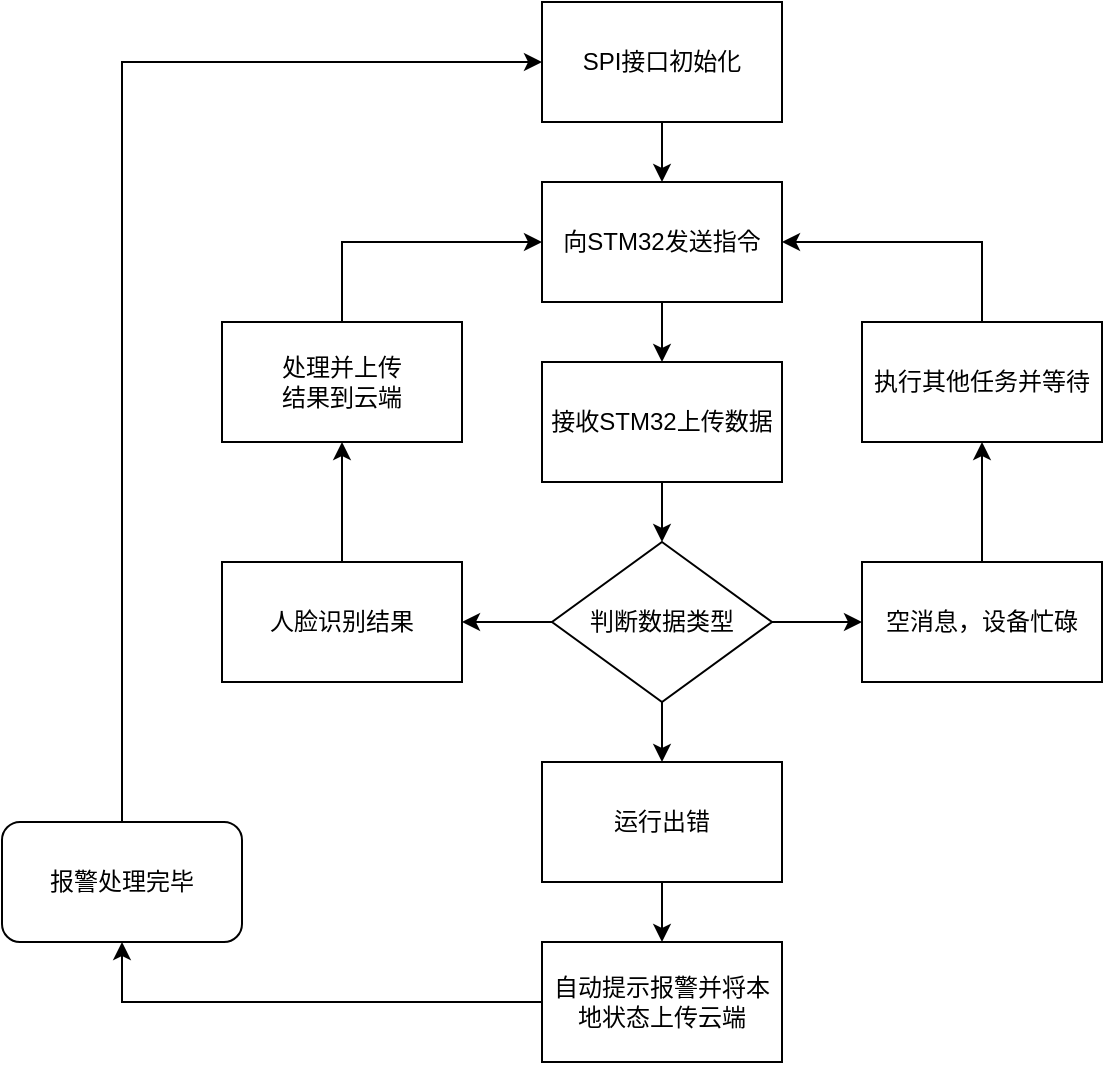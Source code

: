<mxfile>
    <diagram id="_OS8Tmdw08sVXQ2wZEQA" name="第 1 页">
        <mxGraphModel dx="990" dy="585" grid="1" gridSize="10" guides="1" tooltips="1" connect="1" arrows="1" fold="1" page="1" pageScale="1" pageWidth="827" pageHeight="1169" math="0" shadow="0">
            <root>
                <mxCell id="0"/>
                <mxCell id="1" parent="0"/>
                <mxCell id="6" style="edgeStyle=orthogonalEdgeStyle;rounded=0;orthogonalLoop=1;jettySize=auto;html=1;exitX=0.5;exitY=1;exitDx=0;exitDy=0;entryX=0.5;entryY=0;entryDx=0;entryDy=0;" parent="1" source="3" target="4" edge="1">
                    <mxGeometry relative="1" as="geometry"/>
                </mxCell>
                <mxCell id="3" value="SPI接口初始化" style="rounded=0;whiteSpace=wrap;html=1;" parent="1" vertex="1">
                    <mxGeometry x="380" y="380" width="120" height="60" as="geometry"/>
                </mxCell>
                <mxCell id="7" style="edgeStyle=orthogonalEdgeStyle;rounded=0;orthogonalLoop=1;jettySize=auto;html=1;exitX=0.5;exitY=1;exitDx=0;exitDy=0;entryX=0.5;entryY=0;entryDx=0;entryDy=0;" parent="1" source="4" target="5" edge="1">
                    <mxGeometry relative="1" as="geometry"/>
                </mxCell>
                <mxCell id="4" value="向STM32发送指令" style="rounded=0;whiteSpace=wrap;html=1;" parent="1" vertex="1">
                    <mxGeometry x="380" y="470" width="120" height="60" as="geometry"/>
                </mxCell>
                <mxCell id="14" style="edgeStyle=orthogonalEdgeStyle;rounded=0;orthogonalLoop=1;jettySize=auto;html=1;exitX=0.5;exitY=1;exitDx=0;exitDy=0;entryX=0.5;entryY=0;entryDx=0;entryDy=0;" parent="1" source="5" target="13" edge="1">
                    <mxGeometry relative="1" as="geometry"/>
                </mxCell>
                <mxCell id="5" value="接收STM32上传数据" style="rounded=0;whiteSpace=wrap;html=1;" parent="1" vertex="1">
                    <mxGeometry x="380" y="560" width="120" height="60" as="geometry"/>
                </mxCell>
                <mxCell id="23" style="edgeStyle=orthogonalEdgeStyle;rounded=0;orthogonalLoop=1;jettySize=auto;html=1;exitX=0.5;exitY=0;exitDx=0;exitDy=0;entryX=0;entryY=0.5;entryDx=0;entryDy=0;" parent="1" source="9" target="4" edge="1">
                    <mxGeometry relative="1" as="geometry"/>
                </mxCell>
                <mxCell id="9" value="处理并上传&lt;br&gt;结果到云端" style="rounded=0;whiteSpace=wrap;html=1;" parent="1" vertex="1">
                    <mxGeometry x="220" y="540" width="120" height="60" as="geometry"/>
                </mxCell>
                <mxCell id="26" style="edgeStyle=orthogonalEdgeStyle;rounded=0;orthogonalLoop=1;jettySize=auto;html=1;exitX=0;exitY=0.5;exitDx=0;exitDy=0;entryX=0.5;entryY=1;entryDx=0;entryDy=0;" parent="1" source="11" target="25" edge="1">
                    <mxGeometry relative="1" as="geometry"/>
                </mxCell>
                <mxCell id="11" value="自动提示报警并将本地状态上传云端" style="rounded=0;whiteSpace=wrap;html=1;" parent="1" vertex="1">
                    <mxGeometry x="380" y="850" width="120" height="60" as="geometry"/>
                </mxCell>
                <mxCell id="18" style="edgeStyle=orthogonalEdgeStyle;rounded=0;orthogonalLoop=1;jettySize=auto;html=1;exitX=0;exitY=0.5;exitDx=0;exitDy=0;entryX=1;entryY=0.5;entryDx=0;entryDy=0;" parent="1" source="13" target="15" edge="1">
                    <mxGeometry relative="1" as="geometry"/>
                </mxCell>
                <mxCell id="19" style="edgeStyle=orthogonalEdgeStyle;rounded=0;orthogonalLoop=1;jettySize=auto;html=1;exitX=1;exitY=0.5;exitDx=0;exitDy=0;entryX=0;entryY=0.5;entryDx=0;entryDy=0;" parent="1" source="13" target="16" edge="1">
                    <mxGeometry relative="1" as="geometry"/>
                </mxCell>
                <mxCell id="20" style="edgeStyle=orthogonalEdgeStyle;rounded=0;orthogonalLoop=1;jettySize=auto;html=1;exitX=0.5;exitY=1;exitDx=0;exitDy=0;entryX=0.5;entryY=0;entryDx=0;entryDy=0;" parent="1" source="13" target="17" edge="1">
                    <mxGeometry relative="1" as="geometry"/>
                </mxCell>
                <mxCell id="13" value="判断数据类型" style="rhombus;whiteSpace=wrap;html=1;" parent="1" vertex="1">
                    <mxGeometry x="385" y="650" width="110" height="80" as="geometry"/>
                </mxCell>
                <mxCell id="22" style="edgeStyle=orthogonalEdgeStyle;rounded=0;orthogonalLoop=1;jettySize=auto;html=1;exitX=0.5;exitY=0;exitDx=0;exitDy=0;entryX=0.5;entryY=1;entryDx=0;entryDy=0;" parent="1" source="15" target="9" edge="1">
                    <mxGeometry relative="1" as="geometry"/>
                </mxCell>
                <mxCell id="15" value="人脸识别结果" style="rounded=0;whiteSpace=wrap;html=1;" parent="1" vertex="1">
                    <mxGeometry x="220" y="660" width="120" height="60" as="geometry"/>
                </mxCell>
                <mxCell id="29" style="edgeStyle=orthogonalEdgeStyle;rounded=0;orthogonalLoop=1;jettySize=auto;html=1;exitX=0.5;exitY=0;exitDx=0;exitDy=0;entryX=0.5;entryY=1;entryDx=0;entryDy=0;" parent="1" source="16" target="28" edge="1">
                    <mxGeometry relative="1" as="geometry"/>
                </mxCell>
                <mxCell id="16" value="空消息，设备忙碌" style="rounded=0;whiteSpace=wrap;html=1;" parent="1" vertex="1">
                    <mxGeometry x="540" y="660" width="120" height="60" as="geometry"/>
                </mxCell>
                <mxCell id="24" style="edgeStyle=orthogonalEdgeStyle;rounded=0;orthogonalLoop=1;jettySize=auto;html=1;exitX=0.5;exitY=1;exitDx=0;exitDy=0;entryX=0.5;entryY=0;entryDx=0;entryDy=0;" parent="1" source="17" target="11" edge="1">
                    <mxGeometry relative="1" as="geometry"/>
                </mxCell>
                <mxCell id="17" value="运行出错" style="rounded=0;whiteSpace=wrap;html=1;" parent="1" vertex="1">
                    <mxGeometry x="380" y="760" width="120" height="60" as="geometry"/>
                </mxCell>
                <mxCell id="27" style="edgeStyle=orthogonalEdgeStyle;rounded=0;orthogonalLoop=1;jettySize=auto;html=1;exitX=0.5;exitY=0;exitDx=0;exitDy=0;entryX=0;entryY=0.5;entryDx=0;entryDy=0;" parent="1" source="25" target="3" edge="1">
                    <mxGeometry relative="1" as="geometry">
                        <Array as="points">
                            <mxPoint x="170" y="790"/>
                            <mxPoint x="170" y="410"/>
                        </Array>
                    </mxGeometry>
                </mxCell>
                <mxCell id="25" value="报警处理完毕" style="rounded=1;whiteSpace=wrap;html=1;" parent="1" vertex="1">
                    <mxGeometry x="110" y="790" width="120" height="60" as="geometry"/>
                </mxCell>
                <mxCell id="30" style="edgeStyle=orthogonalEdgeStyle;rounded=0;orthogonalLoop=1;jettySize=auto;html=1;exitX=0.5;exitY=0;exitDx=0;exitDy=0;entryX=1;entryY=0.5;entryDx=0;entryDy=0;" parent="1" source="28" target="4" edge="1">
                    <mxGeometry relative="1" as="geometry"/>
                </mxCell>
                <mxCell id="28" value="执行其他任务并等待" style="rounded=0;whiteSpace=wrap;html=1;" parent="1" vertex="1">
                    <mxGeometry x="540" y="540" width="120" height="60" as="geometry"/>
                </mxCell>
            </root>
        </mxGraphModel>
    </diagram>
</mxfile>